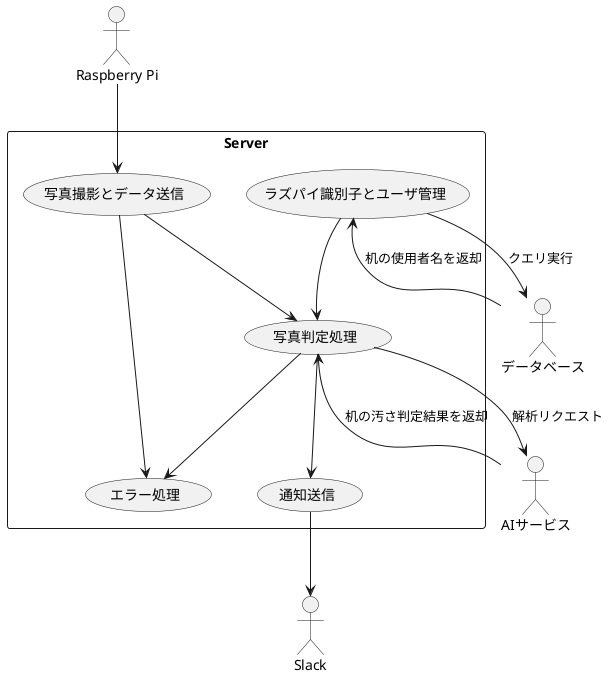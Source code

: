 @startuml
' アクターの定義
actor "Raspberry Pi" as Raspi
actor "Slack" as Slack
actor "AIサービス" as AIService
actor "データベース" as DB

' サーバをシステムとして定義
rectangle Server {
    usecase "写真撮影とデータ送信" as UC1
    usecase "写真判定処理" as UC2
    usecase "通知送信" as UC3
    usecase "ラズパイ識別子とユーザ管理" as UC4
    usecase "エラー処理" as UC5
}

' アクターとユースケースの関係
Raspi --> UC1
UC1 --> UC2
UC2 --> AIService : 解析リクエスト
AIService --> UC2 : 机の汚さ判定結果を返却
UC2 --> UC3
UC4 --> UC2
UC3 --> Slack
UC1 --> UC5
UC2 --> UC5
UC4 --> DB : クエリ実行
DB --> UC4 : 机の使用者名を返却
@enduml